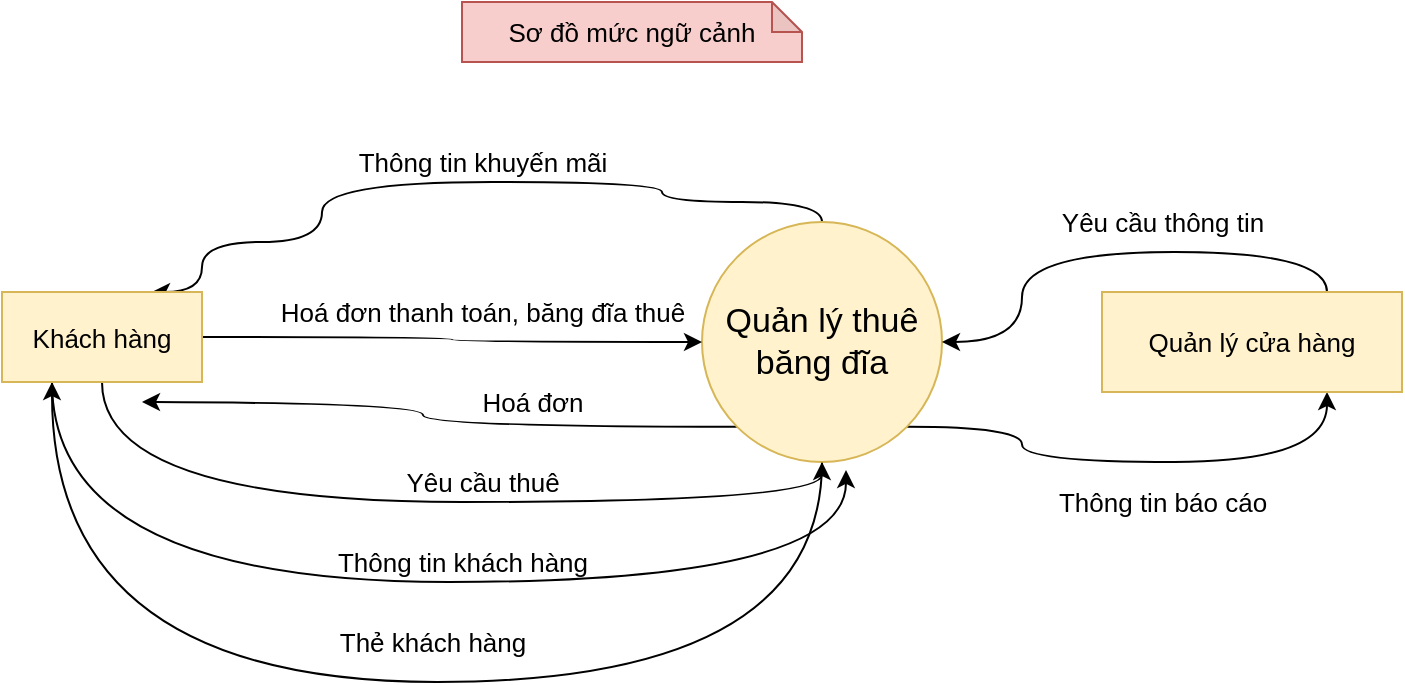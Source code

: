 <mxfile version="15.7.1" type="github">
  <diagram id="C5RBs43oDa-KdzZeNtuy" name="Page-1">
    <mxGraphModel dx="868" dy="450" grid="1" gridSize="10" guides="1" tooltips="1" connect="1" arrows="1" fold="1" page="1" pageScale="1" pageWidth="827" pageHeight="1169" math="0" shadow="0">
      <root>
        <object label="" id="WIyWlLk6GJQsqaUBKTNV-0">
          <mxCell />
        </object>
        <mxCell id="WIyWlLk6GJQsqaUBKTNV-1" parent="WIyWlLk6GJQsqaUBKTNV-0" />
        <mxCell id="9sKHqzHj7tndozo6LKp4-14" style="edgeStyle=orthogonalEdgeStyle;curved=1;rounded=0;orthogonalLoop=1;jettySize=auto;html=1;exitX=0.5;exitY=0;exitDx=0;exitDy=0;entryX=0.75;entryY=0;entryDx=0;entryDy=0;fontSize=13;" edge="1" parent="WIyWlLk6GJQsqaUBKTNV-1" source="9sKHqzHj7tndozo6LKp4-0" target="9sKHqzHj7tndozo6LKp4-2">
          <mxGeometry relative="1" as="geometry">
            <Array as="points">
              <mxPoint x="430" y="110" />
              <mxPoint x="350" y="110" />
              <mxPoint x="350" y="100" />
              <mxPoint x="180" y="100" />
              <mxPoint x="180" y="130" />
              <mxPoint x="120" y="130" />
              <mxPoint x="120" y="155" />
            </Array>
          </mxGeometry>
        </mxCell>
        <mxCell id="9sKHqzHj7tndozo6LKp4-18" style="edgeStyle=orthogonalEdgeStyle;curved=1;rounded=0;orthogonalLoop=1;jettySize=auto;html=1;exitX=0;exitY=1;exitDx=0;exitDy=0;fontSize=13;" edge="1" parent="WIyWlLk6GJQsqaUBKTNV-1" source="9sKHqzHj7tndozo6LKp4-0">
          <mxGeometry relative="1" as="geometry">
            <mxPoint x="90" y="210" as="targetPoint" />
          </mxGeometry>
        </mxCell>
        <mxCell id="9sKHqzHj7tndozo6LKp4-25" style="edgeStyle=orthogonalEdgeStyle;curved=1;rounded=0;orthogonalLoop=1;jettySize=auto;html=1;exitX=0.5;exitY=1;exitDx=0;exitDy=0;entryX=0.25;entryY=1;entryDx=0;entryDy=0;fontSize=13;" edge="1" parent="WIyWlLk6GJQsqaUBKTNV-1" source="9sKHqzHj7tndozo6LKp4-0" target="9sKHqzHj7tndozo6LKp4-2">
          <mxGeometry relative="1" as="geometry">
            <Array as="points">
              <mxPoint x="430" y="350" />
              <mxPoint x="45" y="350" />
            </Array>
          </mxGeometry>
        </mxCell>
        <mxCell id="9sKHqzHj7tndozo6LKp4-31" style="edgeStyle=orthogonalEdgeStyle;curved=1;rounded=0;orthogonalLoop=1;jettySize=auto;html=1;exitX=1;exitY=1;exitDx=0;exitDy=0;entryX=0.75;entryY=1;entryDx=0;entryDy=0;fontSize=13;" edge="1" parent="WIyWlLk6GJQsqaUBKTNV-1" source="9sKHqzHj7tndozo6LKp4-0" target="9sKHqzHj7tndozo6LKp4-3">
          <mxGeometry relative="1" as="geometry">
            <Array as="points">
              <mxPoint x="530" y="222" />
              <mxPoint x="530" y="240" />
              <mxPoint x="683" y="240" />
            </Array>
          </mxGeometry>
        </mxCell>
        <mxCell id="9sKHqzHj7tndozo6LKp4-0" value="&lt;font style=&quot;font-size: 17px&quot;&gt;Quản lý thuê băng đĩa&lt;/font&gt;" style="ellipse;whiteSpace=wrap;html=1;fillColor=#fff2cc;strokeColor=#d6b656;" vertex="1" parent="WIyWlLk6GJQsqaUBKTNV-1">
          <mxGeometry x="370" y="120" width="120" height="120" as="geometry" />
        </mxCell>
        <mxCell id="9sKHqzHj7tndozo6LKp4-1" value="&lt;font style=&quot;font-size: 13px&quot;&gt;Sơ đồ mức ngữ cảnh&lt;/font&gt;" style="shape=note;whiteSpace=wrap;html=1;backgroundOutline=1;darkOpacity=0.05;fontSize=17;fillColor=#f8cecc;strokeColor=#b85450;size=15;" vertex="1" parent="WIyWlLk6GJQsqaUBKTNV-1">
          <mxGeometry x="250" y="10" width="170" height="30" as="geometry" />
        </mxCell>
        <mxCell id="9sKHqzHj7tndozo6LKp4-16" style="edgeStyle=orthogonalEdgeStyle;curved=1;rounded=0;orthogonalLoop=1;jettySize=auto;html=1;exitX=1;exitY=0.5;exitDx=0;exitDy=0;entryX=0;entryY=0.5;entryDx=0;entryDy=0;fontSize=13;" edge="1" parent="WIyWlLk6GJQsqaUBKTNV-1" source="9sKHqzHj7tndozo6LKp4-2" target="9sKHqzHj7tndozo6LKp4-0">
          <mxGeometry relative="1" as="geometry" />
        </mxCell>
        <mxCell id="9sKHqzHj7tndozo6LKp4-20" style="edgeStyle=orthogonalEdgeStyle;curved=1;rounded=0;orthogonalLoop=1;jettySize=auto;html=1;exitX=0.5;exitY=1;exitDx=0;exitDy=0;entryX=0.5;entryY=1;entryDx=0;entryDy=0;fontSize=13;" edge="1" parent="WIyWlLk6GJQsqaUBKTNV-1" source="9sKHqzHj7tndozo6LKp4-2" target="9sKHqzHj7tndozo6LKp4-0">
          <mxGeometry relative="1" as="geometry" />
        </mxCell>
        <mxCell id="9sKHqzHj7tndozo6LKp4-22" style="edgeStyle=orthogonalEdgeStyle;curved=1;rounded=0;orthogonalLoop=1;jettySize=auto;html=1;exitX=0.25;exitY=1;exitDx=0;exitDy=0;entryX=0.6;entryY=1.033;entryDx=0;entryDy=0;entryPerimeter=0;fontSize=13;" edge="1" parent="WIyWlLk6GJQsqaUBKTNV-1" source="9sKHqzHj7tndozo6LKp4-2" target="9sKHqzHj7tndozo6LKp4-0">
          <mxGeometry relative="1" as="geometry">
            <Array as="points">
              <mxPoint x="45" y="300" />
              <mxPoint x="442" y="300" />
            </Array>
          </mxGeometry>
        </mxCell>
        <mxCell id="9sKHqzHj7tndozo6LKp4-2" value="Khách hàng" style="rounded=0;whiteSpace=wrap;html=1;fontSize=13;fillColor=#fff2cc;strokeColor=#d6b656;" vertex="1" parent="WIyWlLk6GJQsqaUBKTNV-1">
          <mxGeometry x="20" y="155" width="100" height="45" as="geometry" />
        </mxCell>
        <mxCell id="9sKHqzHj7tndozo6LKp4-28" style="edgeStyle=orthogonalEdgeStyle;curved=1;rounded=0;orthogonalLoop=1;jettySize=auto;html=1;exitX=0.75;exitY=0;exitDx=0;exitDy=0;fontSize=13;" edge="1" parent="WIyWlLk6GJQsqaUBKTNV-1" source="9sKHqzHj7tndozo6LKp4-3" target="9sKHqzHj7tndozo6LKp4-0">
          <mxGeometry relative="1" as="geometry">
            <mxPoint x="490" y="135" as="targetPoint" />
          </mxGeometry>
        </mxCell>
        <mxCell id="9sKHqzHj7tndozo6LKp4-3" value="Quản lý cửa hàng" style="rounded=0;whiteSpace=wrap;html=1;fontSize=13;fillColor=#fff2cc;strokeColor=#d6b656;" vertex="1" parent="WIyWlLk6GJQsqaUBKTNV-1">
          <mxGeometry x="570" y="155" width="150" height="50" as="geometry" />
        </mxCell>
        <mxCell id="9sKHqzHj7tndozo6LKp4-15" value="Thông tin khuyến mãi" style="text;html=1;resizable=0;autosize=1;align=center;verticalAlign=middle;points=[];fillColor=none;strokeColor=none;rounded=0;fontSize=13;" vertex="1" parent="WIyWlLk6GJQsqaUBKTNV-1">
          <mxGeometry x="190" y="80" width="140" height="20" as="geometry" />
        </mxCell>
        <mxCell id="9sKHqzHj7tndozo6LKp4-17" value="Hoá đơn thanh toán, băng đĩa thuê" style="text;html=1;resizable=0;autosize=1;align=center;verticalAlign=middle;points=[];fillColor=none;strokeColor=none;rounded=0;fontSize=13;" vertex="1" parent="WIyWlLk6GJQsqaUBKTNV-1">
          <mxGeometry x="150" y="155" width="220" height="20" as="geometry" />
        </mxCell>
        <mxCell id="9sKHqzHj7tndozo6LKp4-19" value="Hoá đơn" style="text;html=1;resizable=0;autosize=1;align=center;verticalAlign=middle;points=[];fillColor=none;strokeColor=none;rounded=0;fontSize=13;" vertex="1" parent="WIyWlLk6GJQsqaUBKTNV-1">
          <mxGeometry x="250" y="200" width="70" height="20" as="geometry" />
        </mxCell>
        <mxCell id="9sKHqzHj7tndozo6LKp4-21" value="Yêu cầu thuê" style="text;html=1;resizable=0;autosize=1;align=center;verticalAlign=middle;points=[];fillColor=none;strokeColor=none;rounded=0;fontSize=13;" vertex="1" parent="WIyWlLk6GJQsqaUBKTNV-1">
          <mxGeometry x="215" y="240" width="90" height="20" as="geometry" />
        </mxCell>
        <mxCell id="9sKHqzHj7tndozo6LKp4-23" value="Thông tin khách hàng" style="text;html=1;resizable=0;autosize=1;align=center;verticalAlign=middle;points=[];fillColor=none;strokeColor=none;rounded=0;fontSize=13;" vertex="1" parent="WIyWlLk6GJQsqaUBKTNV-1">
          <mxGeometry x="180" y="280" width="140" height="20" as="geometry" />
        </mxCell>
        <mxCell id="9sKHqzHj7tndozo6LKp4-26" value="Thẻ khách hàng" style="text;html=1;resizable=0;autosize=1;align=center;verticalAlign=middle;points=[];fillColor=none;strokeColor=none;rounded=0;fontSize=13;" vertex="1" parent="WIyWlLk6GJQsqaUBKTNV-1">
          <mxGeometry x="180" y="320" width="110" height="20" as="geometry" />
        </mxCell>
        <mxCell id="9sKHqzHj7tndozo6LKp4-29" value="Yêu cầu thông tin" style="text;html=1;resizable=0;autosize=1;align=center;verticalAlign=middle;points=[];fillColor=none;strokeColor=none;rounded=0;fontSize=13;" vertex="1" parent="WIyWlLk6GJQsqaUBKTNV-1">
          <mxGeometry x="540" y="110" width="120" height="20" as="geometry" />
        </mxCell>
        <mxCell id="9sKHqzHj7tndozo6LKp4-32" value="Thông tin báo cáo" style="text;html=1;resizable=0;autosize=1;align=center;verticalAlign=middle;points=[];fillColor=none;strokeColor=none;rounded=0;fontSize=13;" vertex="1" parent="WIyWlLk6GJQsqaUBKTNV-1">
          <mxGeometry x="540" y="250" width="120" height="20" as="geometry" />
        </mxCell>
      </root>
    </mxGraphModel>
  </diagram>
</mxfile>
